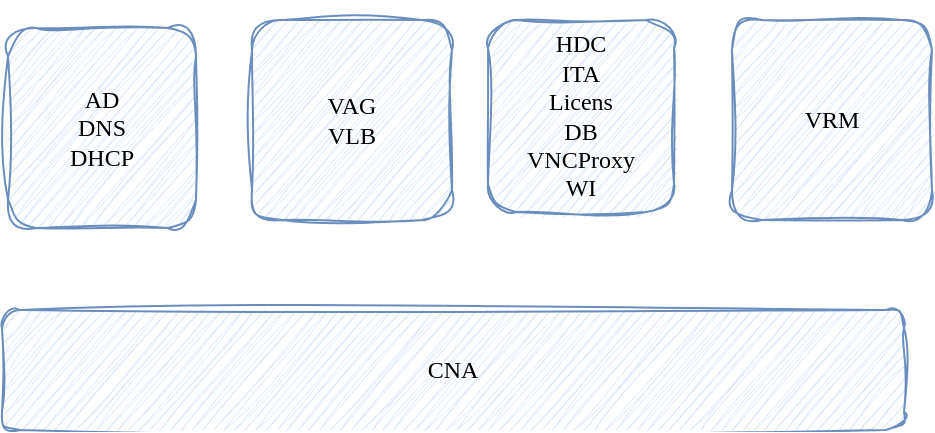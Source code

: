 <mxfile version="24.3.1" type="github">
  <diagram name="FusionAccess" id="sowJkCSxSjdkPPCQPogJ">
    <mxGraphModel dx="1520" dy="680" grid="0" gridSize="10" guides="1" tooltips="1" connect="1" arrows="1" fold="1" page="0" pageScale="1" pageWidth="827" pageHeight="1169" math="0" shadow="0">
      <root>
        <mxCell id="0" />
        <mxCell id="1" parent="0" />
        <mxCell id="EO2S-eOPuie2aGfgl9o9-1" value="CNA" style="rounded=1;whiteSpace=wrap;html=1;sketch=1;curveFitting=1;jiggle=2;fillColor=#dae8fc;strokeColor=#6c8ebf;fontFamily=Comic Sans MS;" vertex="1" parent="1">
          <mxGeometry x="-475" y="157" width="451" height="60" as="geometry" />
        </mxCell>
        <mxCell id="EO2S-eOPuie2aGfgl9o9-2" value="AD&lt;div&gt;DNS&lt;/div&gt;&lt;div&gt;DHCP&lt;/div&gt;" style="rounded=1;whiteSpace=wrap;html=1;sketch=1;curveFitting=1;jiggle=2;fillColor=#dae8fc;strokeColor=#6c8ebf;fontFamily=Comic Sans MS;" vertex="1" parent="1">
          <mxGeometry x="-472" y="16" width="94" height="100" as="geometry" />
        </mxCell>
        <mxCell id="EO2S-eOPuie2aGfgl9o9-3" value="VAG&lt;div&gt;VLB&lt;br&gt;&lt;/div&gt;" style="rounded=1;whiteSpace=wrap;html=1;sketch=1;curveFitting=1;jiggle=2;fillColor=#dae8fc;strokeColor=#6c8ebf;fontFamily=Comic Sans MS;" vertex="1" parent="1">
          <mxGeometry x="-350" y="12" width="100" height="100" as="geometry" />
        </mxCell>
        <mxCell id="EO2S-eOPuie2aGfgl9o9-4" value="HDC&lt;div&gt;ITA&lt;/div&gt;&lt;div&gt;Licens&lt;/div&gt;&lt;div&gt;DB&lt;/div&gt;&lt;div&gt;VNCProxy&lt;/div&gt;&lt;div&gt;WI&lt;br&gt;&lt;/div&gt;" style="rounded=1;whiteSpace=wrap;html=1;sketch=1;curveFitting=1;jiggle=2;fillColor=#dae8fc;strokeColor=#6c8ebf;fontFamily=Comic Sans MS;" vertex="1" parent="1">
          <mxGeometry x="-232" y="12" width="93" height="96" as="geometry" />
        </mxCell>
        <mxCell id="EO2S-eOPuie2aGfgl9o9-5" style="edgeStyle=none;curved=1;rounded=0;orthogonalLoop=1;jettySize=auto;html=1;exitX=0.75;exitY=0;exitDx=0;exitDy=0;fontSize=12;startSize=8;endSize=8;sketch=1;curveFitting=1;jiggle=2;fillColor=#dae8fc;strokeColor=#6c8ebf;fontFamily=Comic Sans MS;" edge="1" parent="1" source="EO2S-eOPuie2aGfgl9o9-4" target="EO2S-eOPuie2aGfgl9o9-4">
          <mxGeometry relative="1" as="geometry" />
        </mxCell>
        <mxCell id="EO2S-eOPuie2aGfgl9o9-13" value="&lt;div&gt;VRM&lt;/div&gt;" style="rounded=1;whiteSpace=wrap;html=1;sketch=1;curveFitting=1;jiggle=2;fillColor=#dae8fc;strokeColor=#6c8ebf;fontFamily=Comic Sans MS;" vertex="1" parent="1">
          <mxGeometry x="-110" y="12" width="100" height="100" as="geometry" />
        </mxCell>
      </root>
    </mxGraphModel>
  </diagram>
</mxfile>
